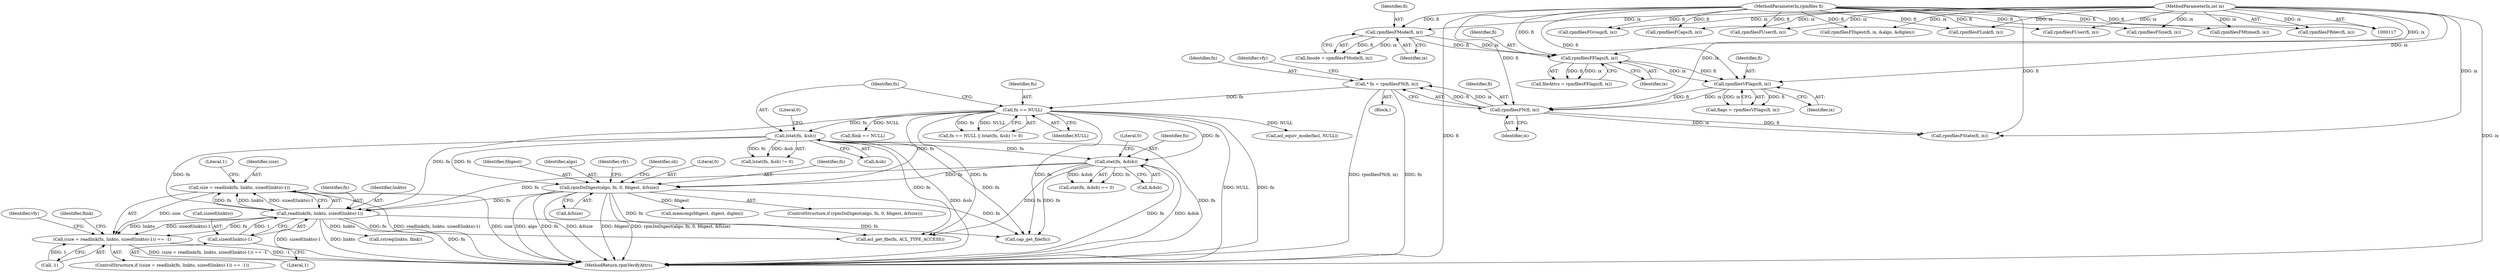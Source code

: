 digraph "0_rpm_c815822c8bdb138066ff58c624ae83e3a12ebfa9@API" {
"1000362" [label="(Call,size = readlink(fn, linkto, sizeof(linkto)-1))"];
"1000364" [label="(Call,readlink(fn, linkto, sizeof(linkto)-1))"];
"1000186" [label="(Call,lstat(fn, &sb))"];
"1000182" [label="(Call,fn == NULL)"];
"1000141" [label="(Call,* fn = rpmfilesFN(fi, ix))"];
"1000143" [label="(Call,rpmfilesFN(fi, ix))"];
"1000137" [label="(Call,rpmfilesVFlags(fi, ix))"];
"1000131" [label="(Call,rpmfilesFFlags(fi, ix))"];
"1000125" [label="(Call,rpmfilesFMode(fi, ix))"];
"1000118" [label="(MethodParameterIn,rpmfiles fi)"];
"1000119" [label="(MethodParameterIn,int ix)"];
"1000209" [label="(Call,stat(fn, &dsb))"];
"1000317" [label="(Call,rpmDoDigest(algo, fn, 0, fdigest, &fsize))"];
"1000367" [label="(Call,sizeof(linkto)-1)"];
"1000361" [label="(Call,(size = readlink(fn, linkto, sizeof(linkto)-1)) == -1)"];
"1000316" [label="(ControlStructure,if (rpmDoDigest(algo, fn, 0, fdigest, &fsize)))"];
"1000397" [label="(Call,rstreq(linkto, flink))"];
"1000139" [label="(Identifier,ix)"];
"1000465" [label="(Call,acl_equiv_mode(facl, NULL))"];
"1000230" [label="(Call,rpmfilesFUser(fi, ix))"];
"1000183" [label="(Identifier,fn)"];
"1000383" [label="(Call,rpmfilesFLink(fi, ix))"];
"1000321" [label="(Identifier,fdigest)"];
"1000393" [label="(Call,flink == NULL)"];
"1000318" [label="(Identifier,algo)"];
"1000126" [label="(Identifier,fi)"];
"1000152" [label="(Call,rpmfilesFState(fi, ix))"];
"1000144" [label="(Identifier,fi)"];
"1000322" [label="(Call,&fsize)"];
"1000118" [label="(MethodParameterIn,rpmfiles fi)"];
"1000125" [label="(Call,rpmfilesFMode(fi, ix))"];
"1000363" [label="(Identifier,size)"];
"1000457" [label="(Call,acl_get_file(fn, ACL_TYPE_ACCESS))"];
"1000187" [label="(Identifier,fn)"];
"1000588" [label="(Call,rpmfilesFMtime(fi, ix))"];
"1000365" [label="(Identifier,fn)"];
"1000680" [label="(Call,rpmfilesFGroup(fi, ix))"];
"1000213" [label="(Literal,0)"];
"1000361" [label="(Call,(size = readlink(fn, linkto, sizeof(linkto)-1)) == -1)"];
"1000133" [label="(Identifier,ix)"];
"1000364" [label="(Call,readlink(fn, linkto, sizeof(linkto)-1))"];
"1000209" [label="(Call,stat(fn, &dsb))"];
"1000208" [label="(Call,stat(fn, &dsb) == 0)"];
"1000186" [label="(Call,lstat(fn, &sb))"];
"1000543" [label="(Call,rpmfilesFCaps(fi, ix))"];
"1000338" [label="(Call,memcmp(fdigest, digest, diglen))"];
"1000181" [label="(Call,fn == NULL || lstat(fn, &sb) != 0)"];
"1000362" [label="(Call,size = readlink(fn, linkto, sizeof(linkto)-1))"];
"1000306" [label="(Call,rpmfilesFDigest(fi, ix, &algo, &diglen))"];
"1000738" [label="(MethodReturn,rpmVerifyAttrs)"];
"1000366" [label="(Identifier,linkto)"];
"1000131" [label="(Call,rpmfilesFFlags(fi, ix))"];
"1000610" [label="(Call,rpmfilesFUser(fi, ix))"];
"1000210" [label="(Identifier,fn)"];
"1000372" [label="(Literal,1)"];
"1000413" [label="(Call,rpmfilesFSize(fi, ix))"];
"1000190" [label="(Literal,0)"];
"1000522" [label="(Call,rpmfilesFRdev(fi, ix))"];
"1000326" [label="(Identifier,vfy)"];
"1000374" [label="(Identifier,vfy)"];
"1000334" [label="(Identifier,sb)"];
"1000368" [label="(Call,sizeof(linkto))"];
"1000138" [label="(Identifier,fi)"];
"1000137" [label="(Call,rpmfilesVFlags(fi, ix))"];
"1000129" [label="(Call,fileAttrs = rpmfilesFFlags(fi, ix))"];
"1000149" [label="(Identifier,vfy)"];
"1000121" [label="(Block,)"];
"1000143" [label="(Call,rpmfilesFN(fi, ix))"];
"1000371" [label="(Call,-1)"];
"1000185" [label="(Call,lstat(fn, &sb) != 0)"];
"1000142" [label="(Identifier,fn)"];
"1000188" [label="(Call,&sb)"];
"1000556" [label="(Call,cap_get_file(fn))"];
"1000360" [label="(ControlStructure,if ((size = readlink(fn, linkto, sizeof(linkto)-1)) == -1))"];
"1000123" [label="(Call,fmode = rpmfilesFMode(fi, ix))"];
"1000370" [label="(Literal,1)"];
"1000135" [label="(Call,flags = rpmfilesVFlags(fi, ix))"];
"1000132" [label="(Identifier,fi)"];
"1000382" [label="(Identifier,flink)"];
"1000184" [label="(Identifier,NULL)"];
"1000127" [label="(Identifier,ix)"];
"1000367" [label="(Call,sizeof(linkto)-1)"];
"1000317" [label="(Call,rpmDoDigest(algo, fn, 0, fdigest, &fsize))"];
"1000320" [label="(Literal,0)"];
"1000141" [label="(Call,* fn = rpmfilesFN(fi, ix))"];
"1000182" [label="(Call,fn == NULL)"];
"1000319" [label="(Identifier,fn)"];
"1000119" [label="(MethodParameterIn,int ix)"];
"1000211" [label="(Call,&dsb)"];
"1000145" [label="(Identifier,ix)"];
"1000362" -> "1000361"  [label="AST: "];
"1000362" -> "1000364"  [label="CFG: "];
"1000363" -> "1000362"  [label="AST: "];
"1000364" -> "1000362"  [label="AST: "];
"1000372" -> "1000362"  [label="CFG: "];
"1000362" -> "1000738"  [label="DDG: readlink(fn, linkto, sizeof(linkto)-1)"];
"1000362" -> "1000738"  [label="DDG: size"];
"1000362" -> "1000361"  [label="DDG: size"];
"1000364" -> "1000362"  [label="DDG: fn"];
"1000364" -> "1000362"  [label="DDG: linkto"];
"1000364" -> "1000362"  [label="DDG: sizeof(linkto)-1"];
"1000364" -> "1000367"  [label="CFG: "];
"1000365" -> "1000364"  [label="AST: "];
"1000366" -> "1000364"  [label="AST: "];
"1000367" -> "1000364"  [label="AST: "];
"1000364" -> "1000738"  [label="DDG: fn"];
"1000364" -> "1000738"  [label="DDG: sizeof(linkto)-1"];
"1000364" -> "1000738"  [label="DDG: linkto"];
"1000364" -> "1000361"  [label="DDG: fn"];
"1000364" -> "1000361"  [label="DDG: linkto"];
"1000364" -> "1000361"  [label="DDG: sizeof(linkto)-1"];
"1000186" -> "1000364"  [label="DDG: fn"];
"1000209" -> "1000364"  [label="DDG: fn"];
"1000317" -> "1000364"  [label="DDG: fn"];
"1000182" -> "1000364"  [label="DDG: fn"];
"1000367" -> "1000364"  [label="DDG: 1"];
"1000364" -> "1000397"  [label="DDG: linkto"];
"1000364" -> "1000457"  [label="DDG: fn"];
"1000364" -> "1000556"  [label="DDG: fn"];
"1000186" -> "1000185"  [label="AST: "];
"1000186" -> "1000188"  [label="CFG: "];
"1000187" -> "1000186"  [label="AST: "];
"1000188" -> "1000186"  [label="AST: "];
"1000190" -> "1000186"  [label="CFG: "];
"1000186" -> "1000738"  [label="DDG: &sb"];
"1000186" -> "1000738"  [label="DDG: fn"];
"1000186" -> "1000185"  [label="DDG: fn"];
"1000186" -> "1000185"  [label="DDG: &sb"];
"1000182" -> "1000186"  [label="DDG: fn"];
"1000186" -> "1000209"  [label="DDG: fn"];
"1000186" -> "1000317"  [label="DDG: fn"];
"1000186" -> "1000457"  [label="DDG: fn"];
"1000186" -> "1000556"  [label="DDG: fn"];
"1000182" -> "1000181"  [label="AST: "];
"1000182" -> "1000184"  [label="CFG: "];
"1000183" -> "1000182"  [label="AST: "];
"1000184" -> "1000182"  [label="AST: "];
"1000187" -> "1000182"  [label="CFG: "];
"1000181" -> "1000182"  [label="CFG: "];
"1000182" -> "1000738"  [label="DDG: NULL"];
"1000182" -> "1000738"  [label="DDG: fn"];
"1000182" -> "1000181"  [label="DDG: fn"];
"1000182" -> "1000181"  [label="DDG: NULL"];
"1000141" -> "1000182"  [label="DDG: fn"];
"1000182" -> "1000209"  [label="DDG: fn"];
"1000182" -> "1000317"  [label="DDG: fn"];
"1000182" -> "1000393"  [label="DDG: NULL"];
"1000182" -> "1000457"  [label="DDG: fn"];
"1000182" -> "1000465"  [label="DDG: NULL"];
"1000182" -> "1000556"  [label="DDG: fn"];
"1000141" -> "1000121"  [label="AST: "];
"1000141" -> "1000143"  [label="CFG: "];
"1000142" -> "1000141"  [label="AST: "];
"1000143" -> "1000141"  [label="AST: "];
"1000149" -> "1000141"  [label="CFG: "];
"1000141" -> "1000738"  [label="DDG: fn"];
"1000141" -> "1000738"  [label="DDG: rpmfilesFN(fi, ix)"];
"1000143" -> "1000141"  [label="DDG: fi"];
"1000143" -> "1000141"  [label="DDG: ix"];
"1000143" -> "1000145"  [label="CFG: "];
"1000144" -> "1000143"  [label="AST: "];
"1000145" -> "1000143"  [label="AST: "];
"1000137" -> "1000143"  [label="DDG: fi"];
"1000137" -> "1000143"  [label="DDG: ix"];
"1000118" -> "1000143"  [label="DDG: fi"];
"1000119" -> "1000143"  [label="DDG: ix"];
"1000143" -> "1000152"  [label="DDG: fi"];
"1000143" -> "1000152"  [label="DDG: ix"];
"1000137" -> "1000135"  [label="AST: "];
"1000137" -> "1000139"  [label="CFG: "];
"1000138" -> "1000137"  [label="AST: "];
"1000139" -> "1000137"  [label="AST: "];
"1000135" -> "1000137"  [label="CFG: "];
"1000137" -> "1000135"  [label="DDG: fi"];
"1000137" -> "1000135"  [label="DDG: ix"];
"1000131" -> "1000137"  [label="DDG: fi"];
"1000131" -> "1000137"  [label="DDG: ix"];
"1000118" -> "1000137"  [label="DDG: fi"];
"1000119" -> "1000137"  [label="DDG: ix"];
"1000131" -> "1000129"  [label="AST: "];
"1000131" -> "1000133"  [label="CFG: "];
"1000132" -> "1000131"  [label="AST: "];
"1000133" -> "1000131"  [label="AST: "];
"1000129" -> "1000131"  [label="CFG: "];
"1000131" -> "1000129"  [label="DDG: fi"];
"1000131" -> "1000129"  [label="DDG: ix"];
"1000125" -> "1000131"  [label="DDG: fi"];
"1000125" -> "1000131"  [label="DDG: ix"];
"1000118" -> "1000131"  [label="DDG: fi"];
"1000119" -> "1000131"  [label="DDG: ix"];
"1000125" -> "1000123"  [label="AST: "];
"1000125" -> "1000127"  [label="CFG: "];
"1000126" -> "1000125"  [label="AST: "];
"1000127" -> "1000125"  [label="AST: "];
"1000123" -> "1000125"  [label="CFG: "];
"1000125" -> "1000123"  [label="DDG: fi"];
"1000125" -> "1000123"  [label="DDG: ix"];
"1000118" -> "1000125"  [label="DDG: fi"];
"1000119" -> "1000125"  [label="DDG: ix"];
"1000118" -> "1000117"  [label="AST: "];
"1000118" -> "1000738"  [label="DDG: fi"];
"1000118" -> "1000152"  [label="DDG: fi"];
"1000118" -> "1000230"  [label="DDG: fi"];
"1000118" -> "1000306"  [label="DDG: fi"];
"1000118" -> "1000383"  [label="DDG: fi"];
"1000118" -> "1000413"  [label="DDG: fi"];
"1000118" -> "1000522"  [label="DDG: fi"];
"1000118" -> "1000543"  [label="DDG: fi"];
"1000118" -> "1000588"  [label="DDG: fi"];
"1000118" -> "1000610"  [label="DDG: fi"];
"1000118" -> "1000680"  [label="DDG: fi"];
"1000119" -> "1000117"  [label="AST: "];
"1000119" -> "1000738"  [label="DDG: ix"];
"1000119" -> "1000152"  [label="DDG: ix"];
"1000119" -> "1000230"  [label="DDG: ix"];
"1000119" -> "1000306"  [label="DDG: ix"];
"1000119" -> "1000383"  [label="DDG: ix"];
"1000119" -> "1000413"  [label="DDG: ix"];
"1000119" -> "1000522"  [label="DDG: ix"];
"1000119" -> "1000543"  [label="DDG: ix"];
"1000119" -> "1000588"  [label="DDG: ix"];
"1000119" -> "1000610"  [label="DDG: ix"];
"1000119" -> "1000680"  [label="DDG: ix"];
"1000209" -> "1000208"  [label="AST: "];
"1000209" -> "1000211"  [label="CFG: "];
"1000210" -> "1000209"  [label="AST: "];
"1000211" -> "1000209"  [label="AST: "];
"1000213" -> "1000209"  [label="CFG: "];
"1000209" -> "1000738"  [label="DDG: fn"];
"1000209" -> "1000738"  [label="DDG: &dsb"];
"1000209" -> "1000208"  [label="DDG: fn"];
"1000209" -> "1000208"  [label="DDG: &dsb"];
"1000209" -> "1000317"  [label="DDG: fn"];
"1000209" -> "1000457"  [label="DDG: fn"];
"1000209" -> "1000556"  [label="DDG: fn"];
"1000317" -> "1000316"  [label="AST: "];
"1000317" -> "1000322"  [label="CFG: "];
"1000318" -> "1000317"  [label="AST: "];
"1000319" -> "1000317"  [label="AST: "];
"1000320" -> "1000317"  [label="AST: "];
"1000321" -> "1000317"  [label="AST: "];
"1000322" -> "1000317"  [label="AST: "];
"1000326" -> "1000317"  [label="CFG: "];
"1000334" -> "1000317"  [label="CFG: "];
"1000317" -> "1000738"  [label="DDG: algo"];
"1000317" -> "1000738"  [label="DDG: fn"];
"1000317" -> "1000738"  [label="DDG: &fsize"];
"1000317" -> "1000738"  [label="DDG: fdigest"];
"1000317" -> "1000738"  [label="DDG: rpmDoDigest(algo, fn, 0, fdigest, &fsize)"];
"1000317" -> "1000338"  [label="DDG: fdigest"];
"1000317" -> "1000457"  [label="DDG: fn"];
"1000317" -> "1000556"  [label="DDG: fn"];
"1000367" -> "1000370"  [label="CFG: "];
"1000368" -> "1000367"  [label="AST: "];
"1000370" -> "1000367"  [label="AST: "];
"1000361" -> "1000360"  [label="AST: "];
"1000361" -> "1000371"  [label="CFG: "];
"1000371" -> "1000361"  [label="AST: "];
"1000374" -> "1000361"  [label="CFG: "];
"1000382" -> "1000361"  [label="CFG: "];
"1000361" -> "1000738"  [label="DDG: (size = readlink(fn, linkto, sizeof(linkto)-1)) == -1"];
"1000361" -> "1000738"  [label="DDG: -1"];
"1000371" -> "1000361"  [label="DDG: 1"];
}
